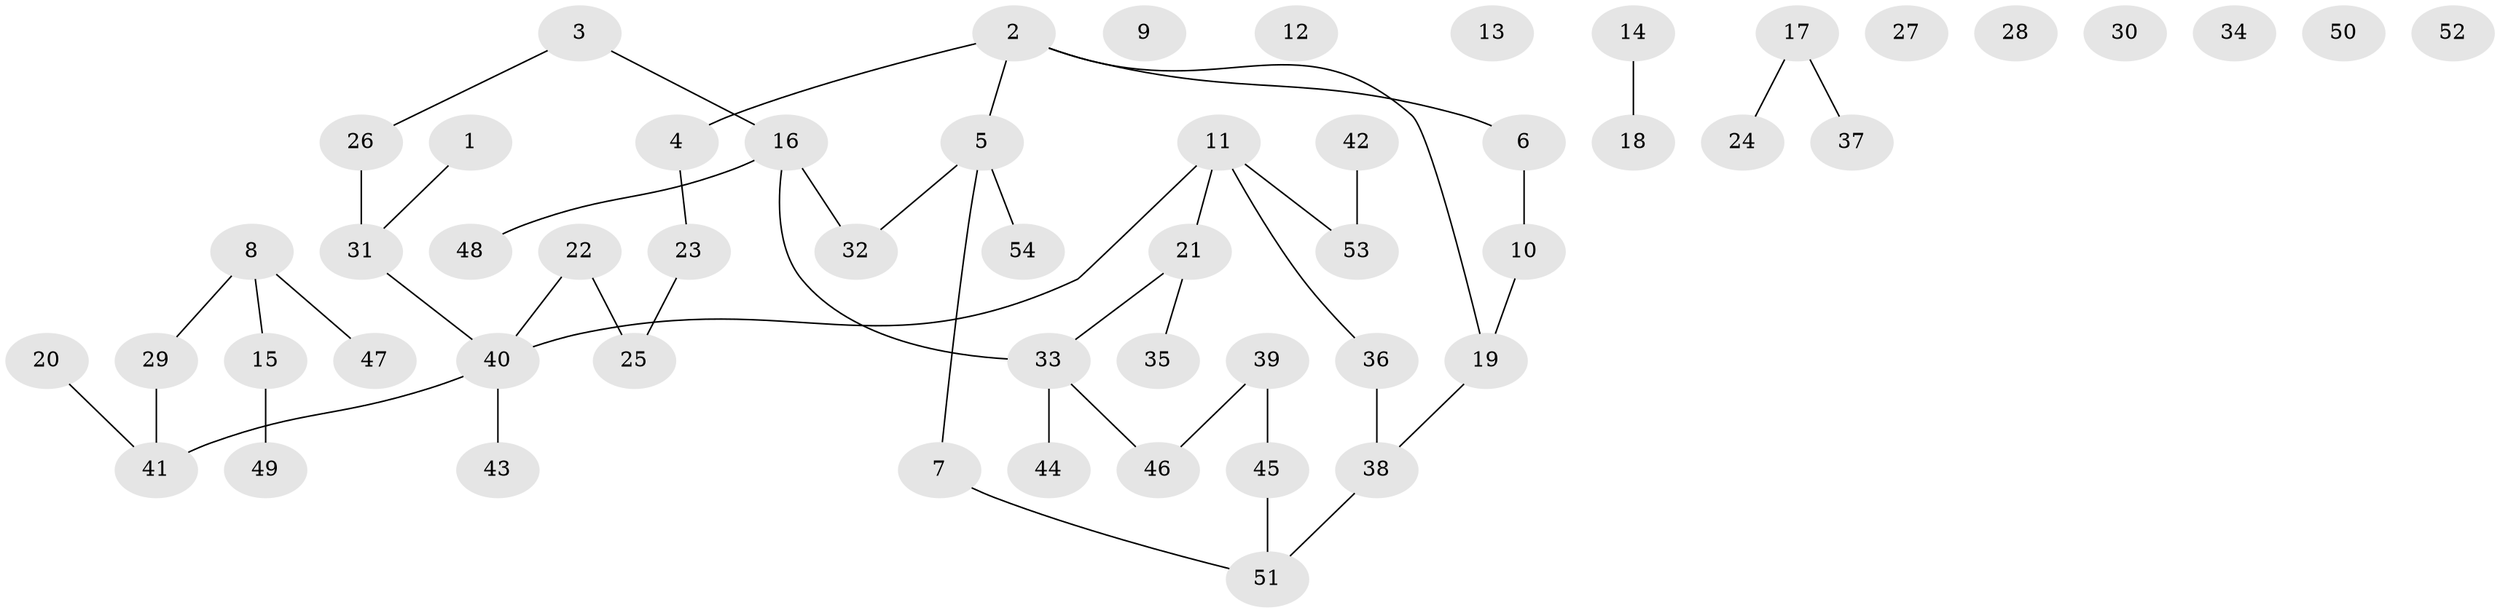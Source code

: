 // Generated by graph-tools (version 1.1) at 2025/25/03/09/25 03:25:14]
// undirected, 54 vertices, 48 edges
graph export_dot {
graph [start="1"]
  node [color=gray90,style=filled];
  1;
  2;
  3;
  4;
  5;
  6;
  7;
  8;
  9;
  10;
  11;
  12;
  13;
  14;
  15;
  16;
  17;
  18;
  19;
  20;
  21;
  22;
  23;
  24;
  25;
  26;
  27;
  28;
  29;
  30;
  31;
  32;
  33;
  34;
  35;
  36;
  37;
  38;
  39;
  40;
  41;
  42;
  43;
  44;
  45;
  46;
  47;
  48;
  49;
  50;
  51;
  52;
  53;
  54;
  1 -- 31;
  2 -- 4;
  2 -- 5;
  2 -- 6;
  2 -- 19;
  3 -- 16;
  3 -- 26;
  4 -- 23;
  5 -- 7;
  5 -- 32;
  5 -- 54;
  6 -- 10;
  7 -- 51;
  8 -- 15;
  8 -- 29;
  8 -- 47;
  10 -- 19;
  11 -- 21;
  11 -- 36;
  11 -- 40;
  11 -- 53;
  14 -- 18;
  15 -- 49;
  16 -- 32;
  16 -- 33;
  16 -- 48;
  17 -- 24;
  17 -- 37;
  19 -- 38;
  20 -- 41;
  21 -- 33;
  21 -- 35;
  22 -- 25;
  22 -- 40;
  23 -- 25;
  26 -- 31;
  29 -- 41;
  31 -- 40;
  33 -- 44;
  33 -- 46;
  36 -- 38;
  38 -- 51;
  39 -- 45;
  39 -- 46;
  40 -- 41;
  40 -- 43;
  42 -- 53;
  45 -- 51;
}
